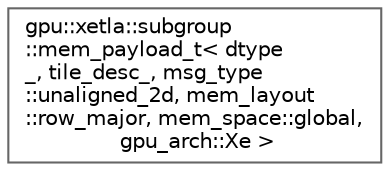 digraph "Graphical Class Hierarchy"
{
 // LATEX_PDF_SIZE
  bgcolor="transparent";
  edge [fontname=Helvetica,fontsize=10,labelfontname=Helvetica,labelfontsize=10];
  node [fontname=Helvetica,fontsize=10,shape=box,height=0.2,width=0.4];
  rankdir="LR";
  Node0 [id="Node000000",label="gpu::xetla::subgroup\l::mem_payload_t\< dtype\l_, tile_desc_, msg_type\l::unaligned_2d, mem_layout\l::row_major, mem_space::global,\l gpu_arch::Xe \>",height=0.2,width=0.4,color="grey40", fillcolor="white", style="filled",URL="$structgpu_1_1xetla_1_1subgroup_1_1mem__payload__t_3_01dtype___00_01tile__desc___00_01msg__type_1200c52cffa9d26b2bbab425a56d96092.html",tooltip="Is to describe the global memory surface for unaligned-2d load/store for each block in one tile,..."];
}
